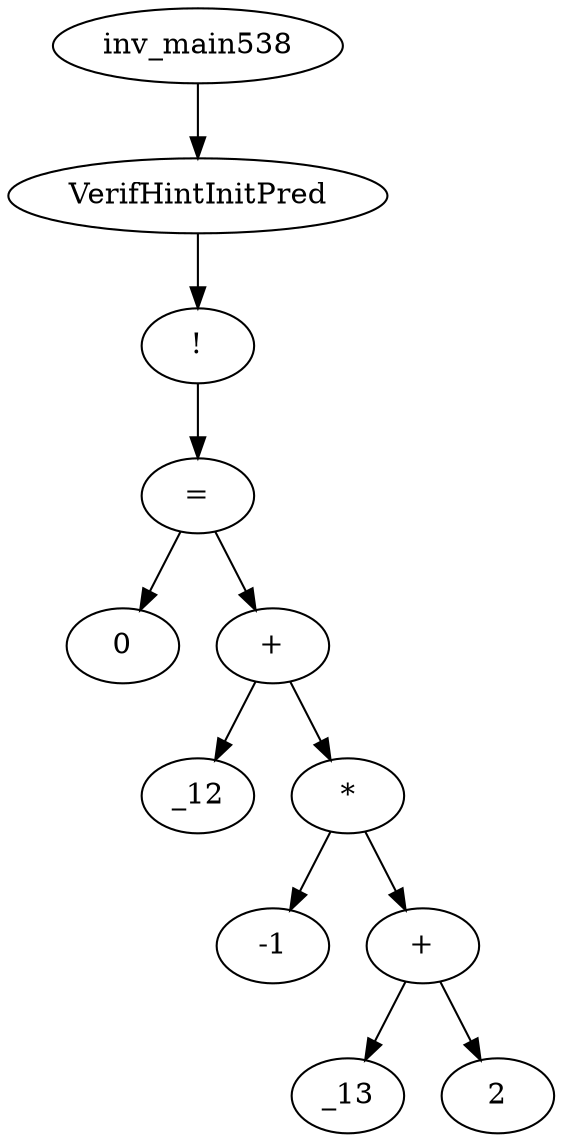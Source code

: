 digraph dag {
0 [label="inv_main538"];
1 [label="VerifHintInitPred"];
2 [label="!"];
3 [label="="];
4 [label="0"];
5 [label="+"];
6 [label="_12"];
7 [label="*"];
8 [label="-1"];
9 [label="+"];
10 [label="_13"];
11 [label="2"];
0->1
1->2
2->3
3->5
3 -> 4
5->7
5 -> 6
7->9
7 -> 8
9->11
9 -> 10
}
